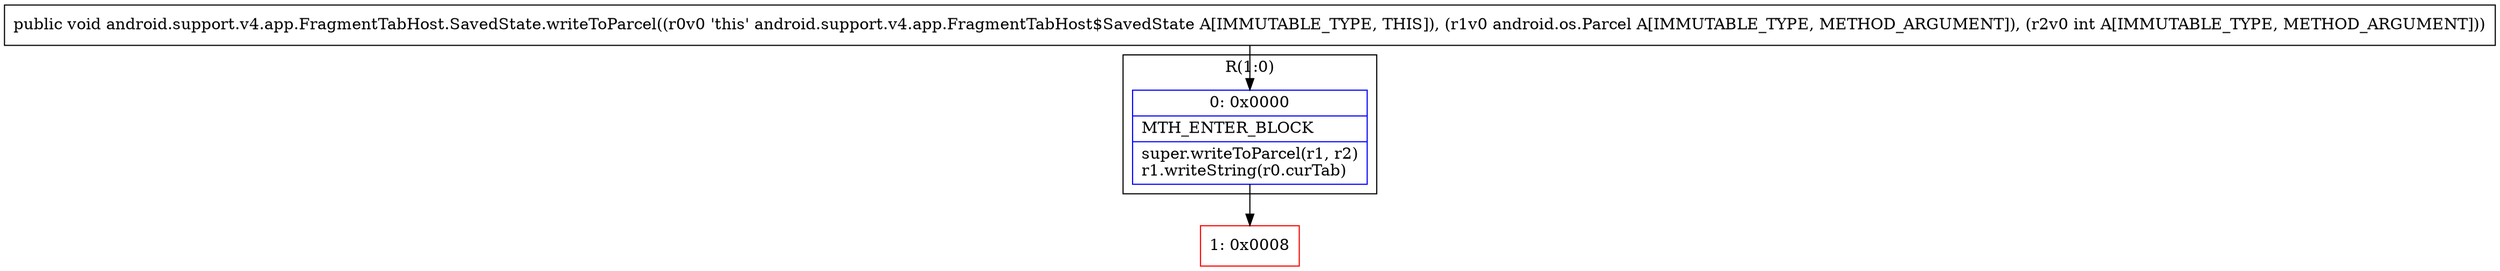 digraph "CFG forandroid.support.v4.app.FragmentTabHost.SavedState.writeToParcel(Landroid\/os\/Parcel;I)V" {
subgraph cluster_Region_1597775551 {
label = "R(1:0)";
node [shape=record,color=blue];
Node_0 [shape=record,label="{0\:\ 0x0000|MTH_ENTER_BLOCK\l|super.writeToParcel(r1, r2)\lr1.writeString(r0.curTab)\l}"];
}
Node_1 [shape=record,color=red,label="{1\:\ 0x0008}"];
MethodNode[shape=record,label="{public void android.support.v4.app.FragmentTabHost.SavedState.writeToParcel((r0v0 'this' android.support.v4.app.FragmentTabHost$SavedState A[IMMUTABLE_TYPE, THIS]), (r1v0 android.os.Parcel A[IMMUTABLE_TYPE, METHOD_ARGUMENT]), (r2v0 int A[IMMUTABLE_TYPE, METHOD_ARGUMENT])) }"];
MethodNode -> Node_0;
Node_0 -> Node_1;
}

